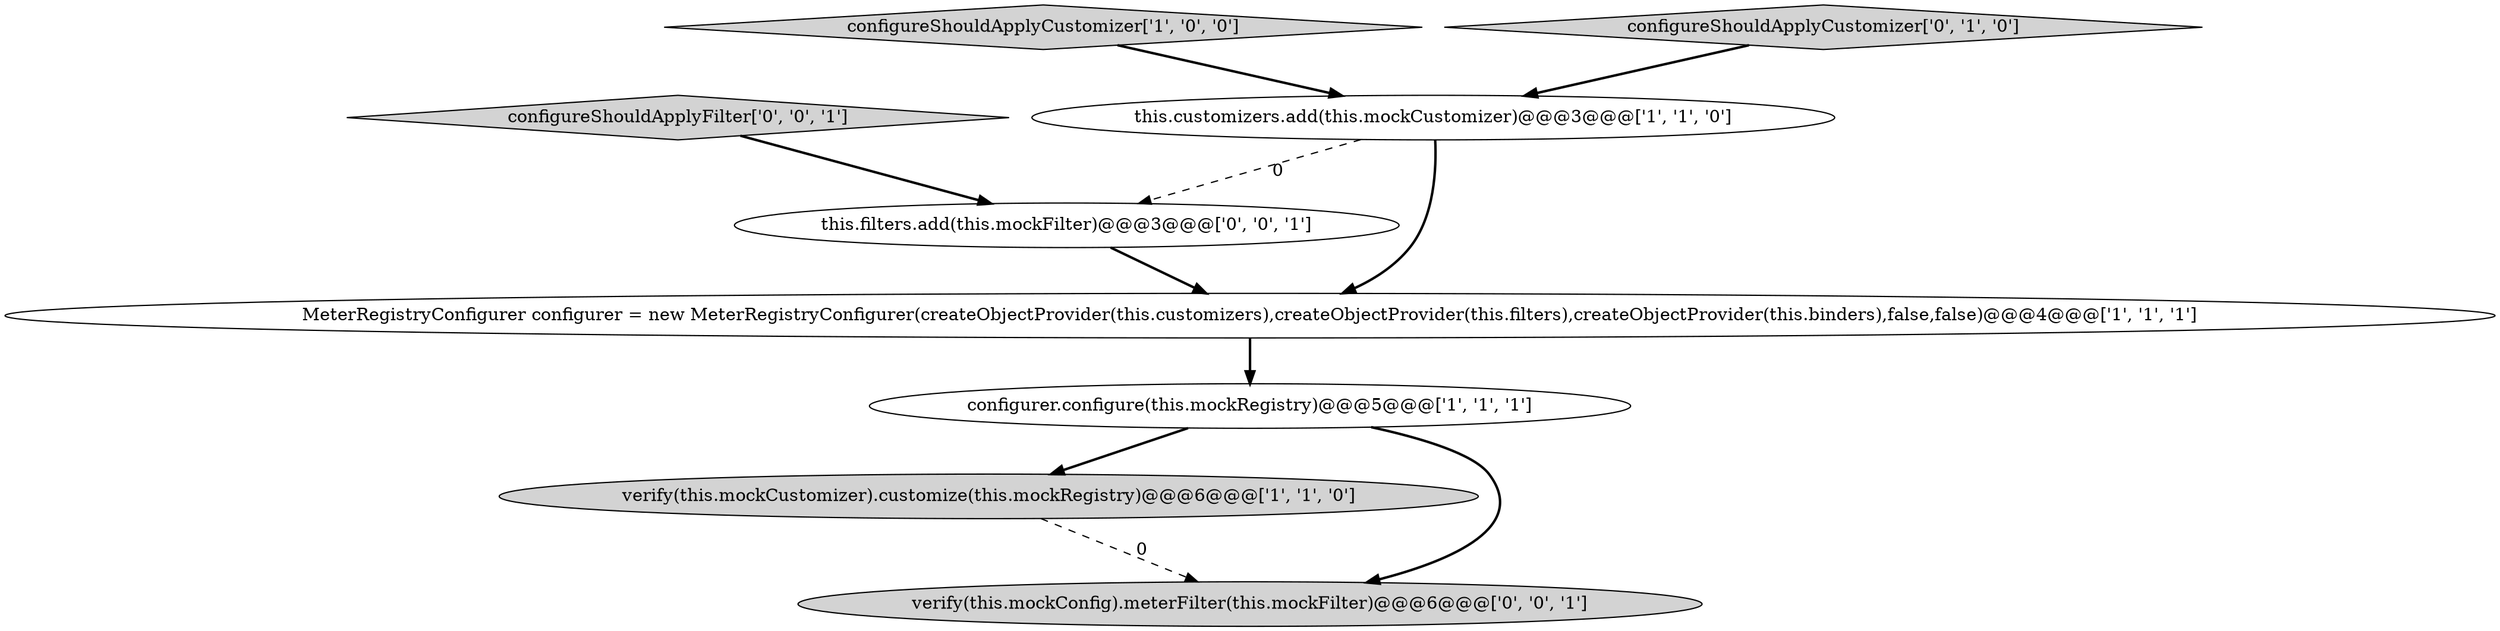 digraph {
2 [style = filled, label = "this.customizers.add(this.mockCustomizer)@@@3@@@['1', '1', '0']", fillcolor = white, shape = ellipse image = "AAA0AAABBB1BBB"];
4 [style = filled, label = "configurer.configure(this.mockRegistry)@@@5@@@['1', '1', '1']", fillcolor = white, shape = ellipse image = "AAA0AAABBB1BBB"];
1 [style = filled, label = "configureShouldApplyCustomizer['1', '0', '0']", fillcolor = lightgray, shape = diamond image = "AAA0AAABBB1BBB"];
0 [style = filled, label = "MeterRegistryConfigurer configurer = new MeterRegistryConfigurer(createObjectProvider(this.customizers),createObjectProvider(this.filters),createObjectProvider(this.binders),false,false)@@@4@@@['1', '1', '1']", fillcolor = white, shape = ellipse image = "AAA0AAABBB1BBB"];
6 [style = filled, label = "this.filters.add(this.mockFilter)@@@3@@@['0', '0', '1']", fillcolor = white, shape = ellipse image = "AAA0AAABBB3BBB"];
5 [style = filled, label = "configureShouldApplyCustomizer['0', '1', '0']", fillcolor = lightgray, shape = diamond image = "AAA0AAABBB2BBB"];
3 [style = filled, label = "verify(this.mockCustomizer).customize(this.mockRegistry)@@@6@@@['1', '1', '0']", fillcolor = lightgray, shape = ellipse image = "AAA0AAABBB1BBB"];
8 [style = filled, label = "verify(this.mockConfig).meterFilter(this.mockFilter)@@@6@@@['0', '0', '1']", fillcolor = lightgray, shape = ellipse image = "AAA0AAABBB3BBB"];
7 [style = filled, label = "configureShouldApplyFilter['0', '0', '1']", fillcolor = lightgray, shape = diamond image = "AAA0AAABBB3BBB"];
3->8 [style = dashed, label="0"];
4->8 [style = bold, label=""];
4->3 [style = bold, label=""];
5->2 [style = bold, label=""];
1->2 [style = bold, label=""];
2->0 [style = bold, label=""];
6->0 [style = bold, label=""];
0->4 [style = bold, label=""];
7->6 [style = bold, label=""];
2->6 [style = dashed, label="0"];
}
